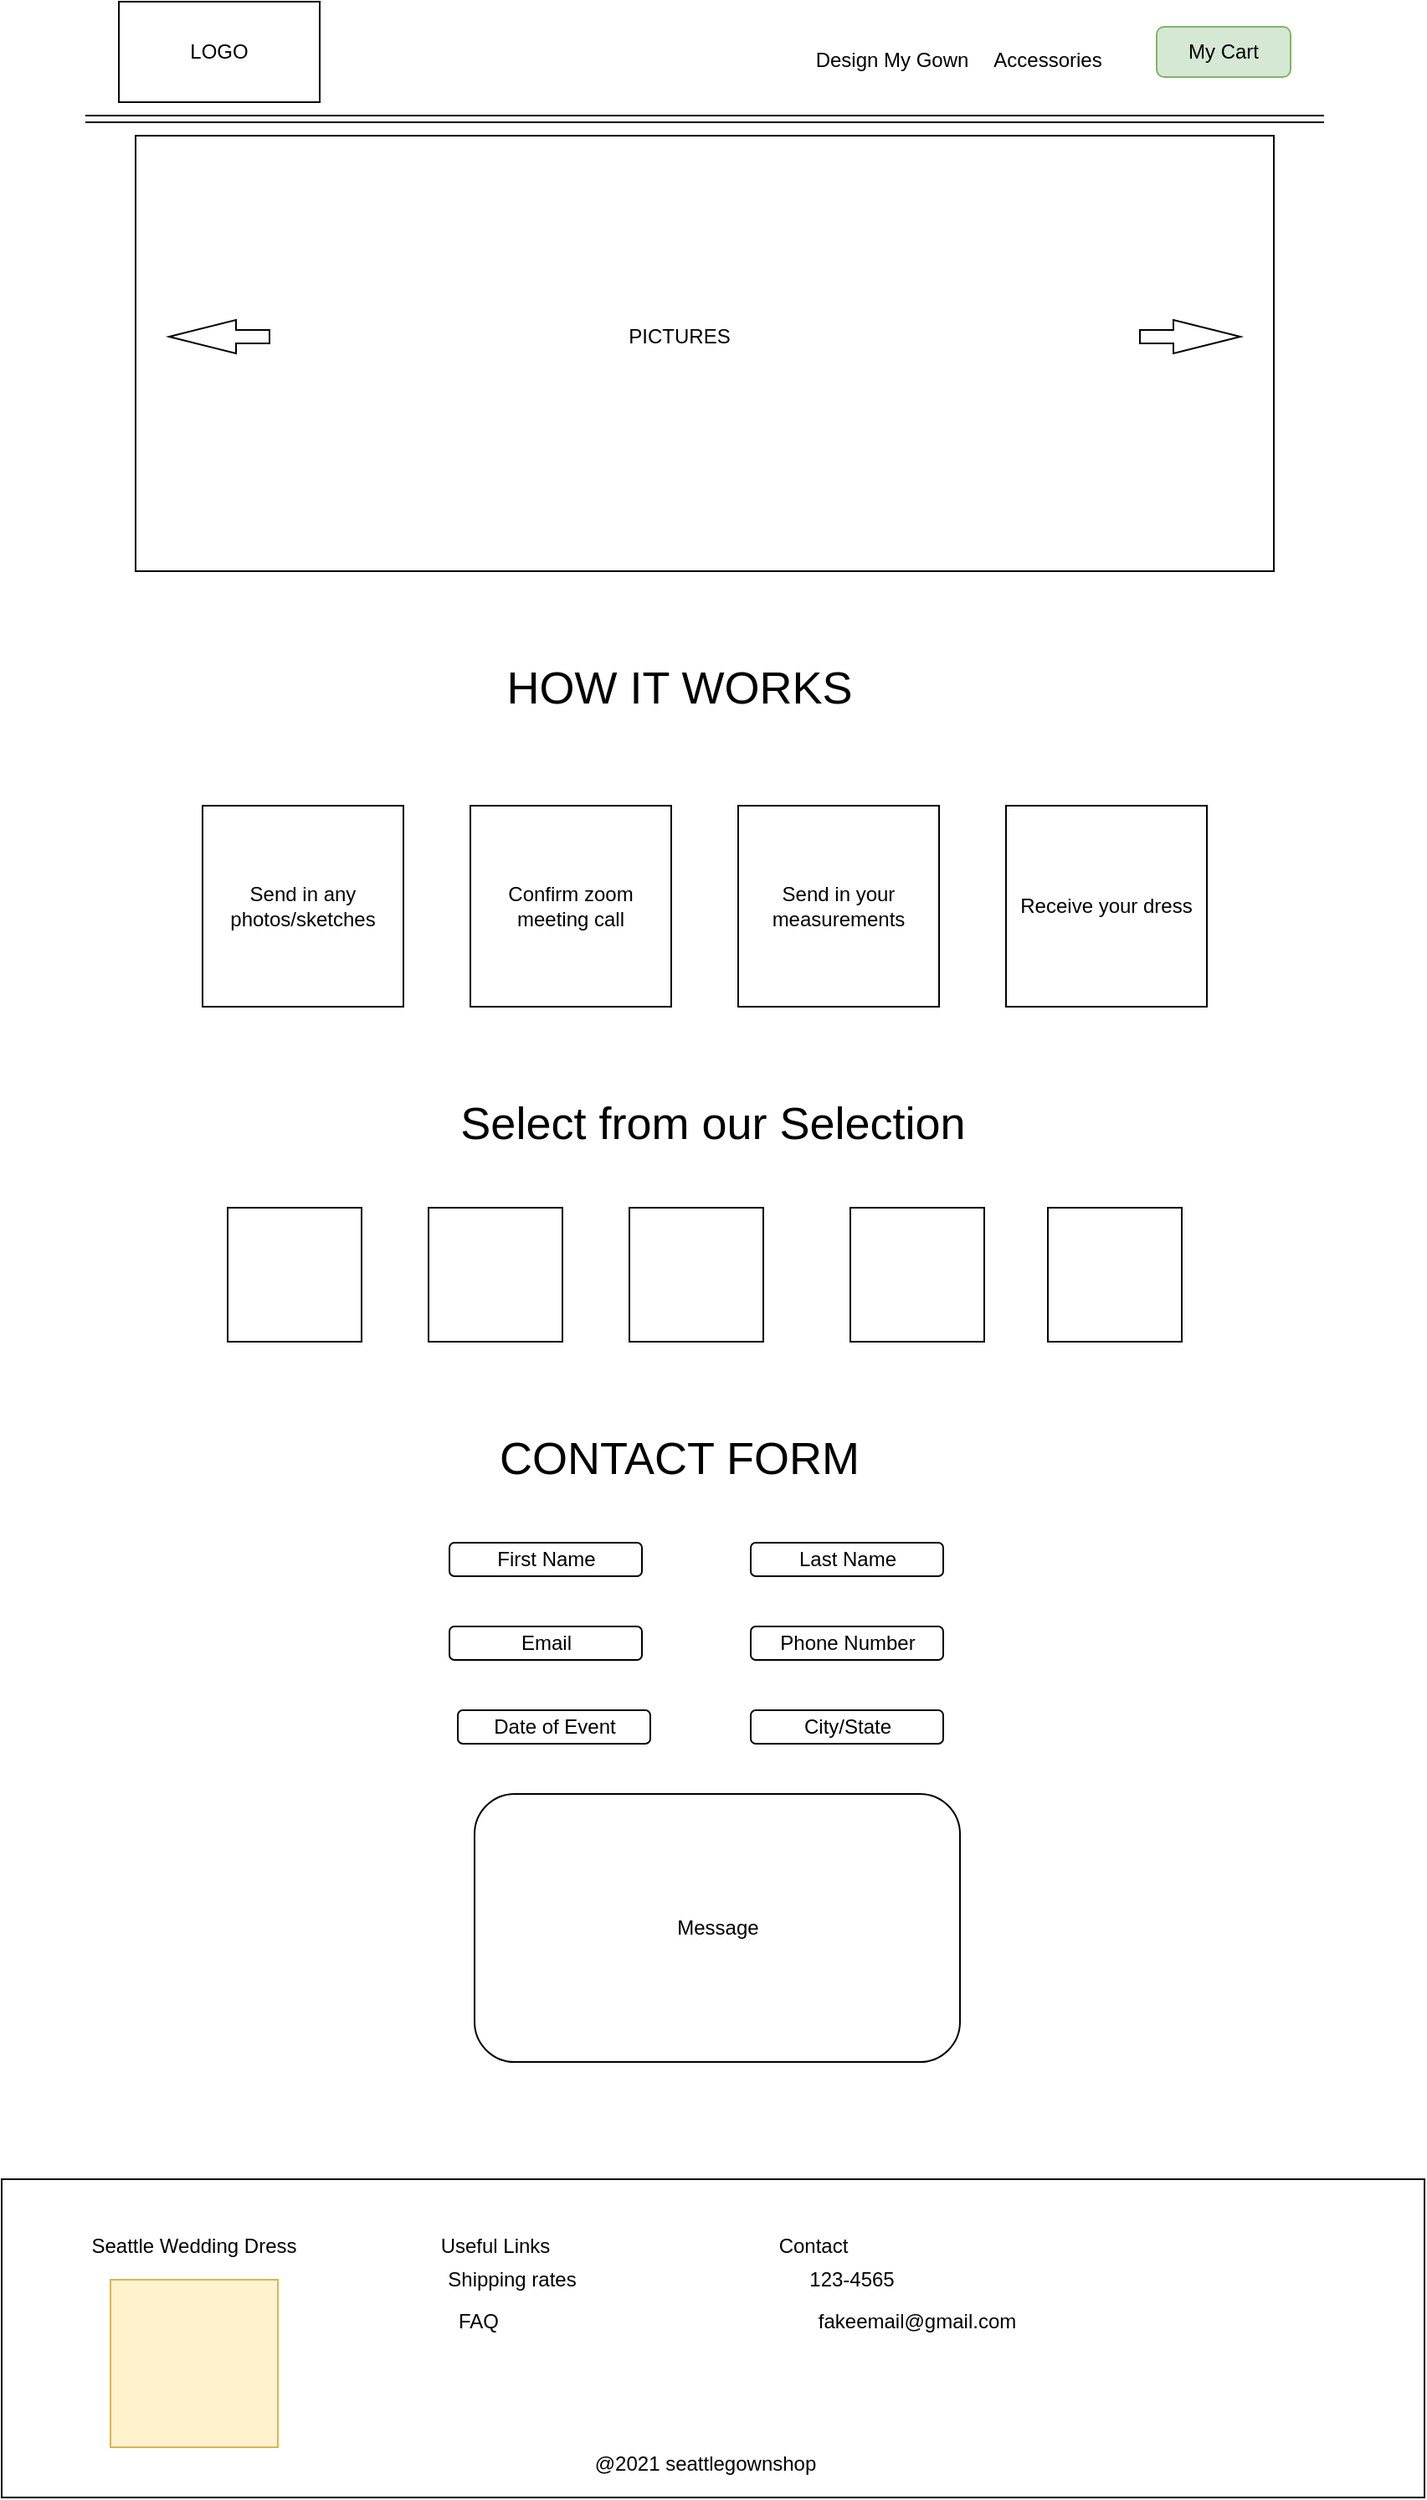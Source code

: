 <mxfile version="14.9.8" type="github">
  <diagram id="HTO7SNFV_kHhXd0OItEF" name="Page-1">
    <mxGraphModel dx="2044" dy="1148" grid="1" gridSize="10" guides="1" tooltips="1" connect="1" arrows="1" fold="1" page="1" pageScale="1" pageWidth="850" pageHeight="1100" math="0" shadow="0">
      <root>
        <mxCell id="0" />
        <mxCell id="1" parent="0" />
        <mxCell id="vgYQf05N0jR8PMiRx-_D-3" value="My Cart" style="rounded=1;whiteSpace=wrap;html=1;fillColor=#d5e8d4;strokeColor=#82b366;" vertex="1" parent="1">
          <mxGeometry x="690" y="35" width="80" height="30" as="geometry" />
        </mxCell>
        <mxCell id="vgYQf05N0jR8PMiRx-_D-5" value="" style="shape=link;html=1;" edge="1" parent="1">
          <mxGeometry width="100" relative="1" as="geometry">
            <mxPoint x="50" y="90" as="sourcePoint" />
            <mxPoint x="790" y="90" as="targetPoint" />
          </mxGeometry>
        </mxCell>
        <mxCell id="vgYQf05N0jR8PMiRx-_D-7" value="Design My Gown" style="text;html=1;strokeColor=none;fillColor=none;align=center;verticalAlign=middle;whiteSpace=wrap;rounded=0;" vertex="1" parent="1">
          <mxGeometry x="467" y="45" width="130" height="20" as="geometry" />
        </mxCell>
        <mxCell id="vgYQf05N0jR8PMiRx-_D-8" value="LOGO" style="rounded=0;whiteSpace=wrap;html=1;" vertex="1" parent="1">
          <mxGeometry x="70" y="20" width="120" height="60" as="geometry" />
        </mxCell>
        <mxCell id="vgYQf05N0jR8PMiRx-_D-11" value="" style="rounded=0;whiteSpace=wrap;html=1;" vertex="1" parent="1">
          <mxGeometry x="80" y="100" width="680" height="260" as="geometry" />
        </mxCell>
        <mxCell id="vgYQf05N0jR8PMiRx-_D-12" value="" style="html=1;shadow=0;dashed=0;align=center;verticalAlign=middle;shape=mxgraph.arrows2.arrow;dy=0.6;dx=40;notch=0;" vertex="1" parent="1">
          <mxGeometry x="680" y="210" width="60" height="20" as="geometry" />
        </mxCell>
        <mxCell id="vgYQf05N0jR8PMiRx-_D-13" value="" style="html=1;shadow=0;dashed=0;align=center;verticalAlign=middle;shape=mxgraph.arrows2.arrow;dy=0.6;dx=40;notch=0;rotation=-180;" vertex="1" parent="1">
          <mxGeometry x="100" y="210" width="60" height="20" as="geometry" />
        </mxCell>
        <mxCell id="vgYQf05N0jR8PMiRx-_D-15" value="PICTURES" style="text;html=1;strokeColor=none;fillColor=none;align=center;verticalAlign=middle;whiteSpace=wrap;rounded=0;" vertex="1" parent="1">
          <mxGeometry x="385" y="210" width="40" height="20" as="geometry" />
        </mxCell>
        <mxCell id="vgYQf05N0jR8PMiRx-_D-17" value="Accessories" style="text;html=1;strokeColor=none;fillColor=none;align=center;verticalAlign=middle;whiteSpace=wrap;rounded=0;" vertex="1" parent="1">
          <mxGeometry x="560" y="45" width="130" height="20" as="geometry" />
        </mxCell>
        <mxCell id="vgYQf05N0jR8PMiRx-_D-19" value="Send in any photos/sketches" style="whiteSpace=wrap;html=1;aspect=fixed;" vertex="1" parent="1">
          <mxGeometry x="120" y="500" width="120" height="120" as="geometry" />
        </mxCell>
        <mxCell id="vgYQf05N0jR8PMiRx-_D-20" value="&lt;font style=&quot;font-size: 27px&quot;&gt;HOW IT WORKS&lt;/font&gt;" style="text;html=1;strokeColor=none;fillColor=none;align=center;verticalAlign=middle;whiteSpace=wrap;rounded=0;" vertex="1" parent="1">
          <mxGeometry x="290" y="420" width="230" height="20" as="geometry" />
        </mxCell>
        <mxCell id="vgYQf05N0jR8PMiRx-_D-21" value="Confirm zoom meeting call" style="whiteSpace=wrap;html=1;aspect=fixed;" vertex="1" parent="1">
          <mxGeometry x="280" y="500" width="120" height="120" as="geometry" />
        </mxCell>
        <mxCell id="vgYQf05N0jR8PMiRx-_D-22" value="Send in your measurements" style="whiteSpace=wrap;html=1;aspect=fixed;" vertex="1" parent="1">
          <mxGeometry x="440" y="500" width="120" height="120" as="geometry" />
        </mxCell>
        <mxCell id="vgYQf05N0jR8PMiRx-_D-23" value="Receive your dress" style="whiteSpace=wrap;html=1;aspect=fixed;" vertex="1" parent="1">
          <mxGeometry x="600" y="500" width="120" height="120" as="geometry" />
        </mxCell>
        <mxCell id="vgYQf05N0jR8PMiRx-_D-24" value="&lt;span style=&quot;font-size: 27px&quot;&gt;Select from our Selection&lt;/span&gt;" style="text;html=1;strokeColor=none;fillColor=none;align=center;verticalAlign=middle;whiteSpace=wrap;rounded=0;" vertex="1" parent="1">
          <mxGeometry x="265" y="680" width="320" height="20" as="geometry" />
        </mxCell>
        <mxCell id="vgYQf05N0jR8PMiRx-_D-25" value="" style="whiteSpace=wrap;html=1;aspect=fixed;" vertex="1" parent="1">
          <mxGeometry x="135" y="740" width="80" height="80" as="geometry" />
        </mxCell>
        <mxCell id="vgYQf05N0jR8PMiRx-_D-26" value="" style="whiteSpace=wrap;html=1;aspect=fixed;" vertex="1" parent="1">
          <mxGeometry x="255" y="740" width="80" height="80" as="geometry" />
        </mxCell>
        <mxCell id="vgYQf05N0jR8PMiRx-_D-27" value="" style="whiteSpace=wrap;html=1;aspect=fixed;" vertex="1" parent="1">
          <mxGeometry x="375" y="740" width="80" height="80" as="geometry" />
        </mxCell>
        <mxCell id="vgYQf05N0jR8PMiRx-_D-28" value="" style="whiteSpace=wrap;html=1;aspect=fixed;" vertex="1" parent="1">
          <mxGeometry x="507" y="740" width="80" height="80" as="geometry" />
        </mxCell>
        <mxCell id="vgYQf05N0jR8PMiRx-_D-29" value="" style="whiteSpace=wrap;html=1;aspect=fixed;" vertex="1" parent="1">
          <mxGeometry x="625" y="740" width="80" height="80" as="geometry" />
        </mxCell>
        <mxCell id="vgYQf05N0jR8PMiRx-_D-31" value="&lt;span style=&quot;font-size: 27px&quot;&gt;CONTACT FORM&lt;/span&gt;" style="text;html=1;strokeColor=none;fillColor=none;align=center;verticalAlign=middle;whiteSpace=wrap;rounded=0;" vertex="1" parent="1">
          <mxGeometry x="245" y="880" width="320" height="20" as="geometry" />
        </mxCell>
        <mxCell id="vgYQf05N0jR8PMiRx-_D-32" value="First Name" style="rounded=1;whiteSpace=wrap;html=1;" vertex="1" parent="1">
          <mxGeometry x="267.5" y="940" width="115" height="20" as="geometry" />
        </mxCell>
        <mxCell id="vgYQf05N0jR8PMiRx-_D-33" value="Last Name" style="rounded=1;whiteSpace=wrap;html=1;" vertex="1" parent="1">
          <mxGeometry x="447.5" y="940" width="115" height="20" as="geometry" />
        </mxCell>
        <mxCell id="vgYQf05N0jR8PMiRx-_D-34" value="Email" style="rounded=1;whiteSpace=wrap;html=1;" vertex="1" parent="1">
          <mxGeometry x="267.5" y="990" width="115" height="20" as="geometry" />
        </mxCell>
        <mxCell id="vgYQf05N0jR8PMiRx-_D-35" value="Phone Number" style="rounded=1;whiteSpace=wrap;html=1;" vertex="1" parent="1">
          <mxGeometry x="447.5" y="990" width="115" height="20" as="geometry" />
        </mxCell>
        <mxCell id="vgYQf05N0jR8PMiRx-_D-36" value="Date of Event" style="rounded=1;whiteSpace=wrap;html=1;" vertex="1" parent="1">
          <mxGeometry x="272.5" y="1040" width="115" height="20" as="geometry" />
        </mxCell>
        <mxCell id="vgYQf05N0jR8PMiRx-_D-37" value="Message" style="rounded=1;whiteSpace=wrap;html=1;" vertex="1" parent="1">
          <mxGeometry x="282.5" y="1090" width="290" height="160" as="geometry" />
        </mxCell>
        <mxCell id="vgYQf05N0jR8PMiRx-_D-38" value="City/State" style="rounded=1;whiteSpace=wrap;html=1;" vertex="1" parent="1">
          <mxGeometry x="447.5" y="1040" width="115" height="20" as="geometry" />
        </mxCell>
        <mxCell id="vgYQf05N0jR8PMiRx-_D-40" value="" style="rounded=0;whiteSpace=wrap;html=1;" vertex="1" parent="1">
          <mxGeometry y="1320" width="850" height="190" as="geometry" />
        </mxCell>
        <mxCell id="vgYQf05N0jR8PMiRx-_D-41" value="Seattle Wedding Dress" style="text;html=1;strokeColor=none;fillColor=none;align=center;verticalAlign=middle;whiteSpace=wrap;rounded=0;" vertex="1" parent="1">
          <mxGeometry x="50" y="1350" width="130" height="20" as="geometry" />
        </mxCell>
        <mxCell id="vgYQf05N0jR8PMiRx-_D-42" value="" style="whiteSpace=wrap;html=1;aspect=fixed;fillColor=#fff2cc;strokeColor=#d6b656;" vertex="1" parent="1">
          <mxGeometry x="65" y="1380" width="100" height="100" as="geometry" />
        </mxCell>
        <mxCell id="vgYQf05N0jR8PMiRx-_D-43" value="Useful Links" style="text;html=1;strokeColor=none;fillColor=none;align=center;verticalAlign=middle;whiteSpace=wrap;rounded=0;" vertex="1" parent="1">
          <mxGeometry x="230" y="1350" width="130" height="20" as="geometry" />
        </mxCell>
        <mxCell id="vgYQf05N0jR8PMiRx-_D-44" value="Shipping rates" style="text;html=1;strokeColor=none;fillColor=none;align=center;verticalAlign=middle;whiteSpace=wrap;rounded=0;" vertex="1" parent="1">
          <mxGeometry x="240" y="1370" width="130" height="20" as="geometry" />
        </mxCell>
        <mxCell id="vgYQf05N0jR8PMiRx-_D-45" value="FAQ" style="text;html=1;strokeColor=none;fillColor=none;align=center;verticalAlign=middle;whiteSpace=wrap;rounded=0;" vertex="1" parent="1">
          <mxGeometry x="220" y="1400" width="130" height="10" as="geometry" />
        </mxCell>
        <mxCell id="vgYQf05N0jR8PMiRx-_D-46" value="Contact" style="text;html=1;strokeColor=none;fillColor=none;align=center;verticalAlign=middle;whiteSpace=wrap;rounded=0;" vertex="1" parent="1">
          <mxGeometry x="420" y="1350" width="130" height="20" as="geometry" />
        </mxCell>
        <mxCell id="vgYQf05N0jR8PMiRx-_D-47" value="123-4565" style="text;html=1;strokeColor=none;fillColor=none;align=center;verticalAlign=middle;whiteSpace=wrap;rounded=0;" vertex="1" parent="1">
          <mxGeometry x="442.5" y="1370" width="130" height="20" as="geometry" />
        </mxCell>
        <mxCell id="vgYQf05N0jR8PMiRx-_D-48" value="fakeemail@gmail.com" style="text;html=1;strokeColor=none;fillColor=none;align=center;verticalAlign=middle;whiteSpace=wrap;rounded=0;" vertex="1" parent="1">
          <mxGeometry x="482" y="1395" width="130" height="20" as="geometry" />
        </mxCell>
        <mxCell id="vgYQf05N0jR8PMiRx-_D-49" value="@2021 seattlegownshop" style="text;html=1;strokeColor=none;fillColor=none;align=center;verticalAlign=middle;whiteSpace=wrap;rounded=0;" vertex="1" parent="1">
          <mxGeometry x="318.5" y="1480" width="203" height="20" as="geometry" />
        </mxCell>
      </root>
    </mxGraphModel>
  </diagram>
</mxfile>
